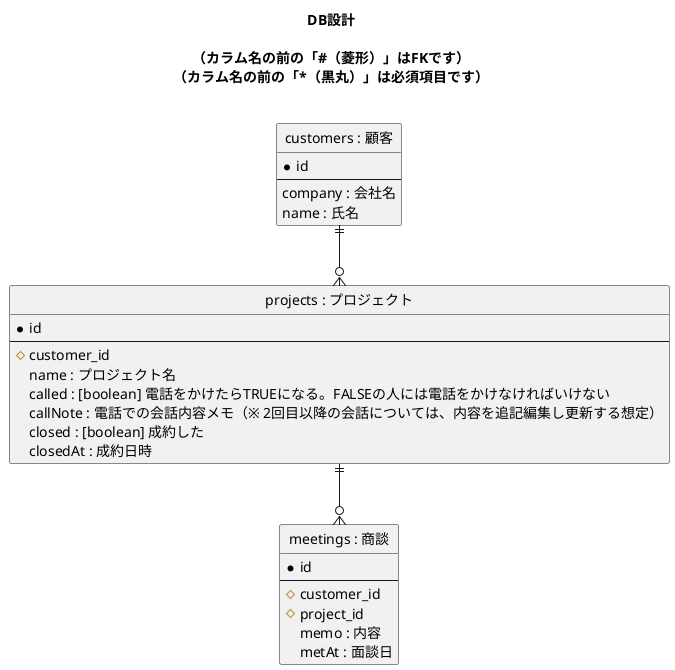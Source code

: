 @startuml

' hide the spot
hide circle

title
DB設計

（カラム名の前の「#（菱形）」はFKです）
（カラム名の前の「*（黒丸）」は必須項目です）

endtitle

entity "customers : 顧客" as customers {
  *id
  --
  company : 会社名
  name : 氏名
}

entity "projects : プロジェクト" as projects {
  *id
  --
  #customer_id
  name : プロジェクト名
  called : [boolean] 電話をかけたらTRUEになる。FALSEの人には電話をかけなければいけない
  callNote : 電話での会話内容メモ（※ 2回目以降の会話については、内容を追記編集し更新する想定）
  closed : [boolean] 成約した
  closedAt : 成約日時
}

entity "meetings : 商談" as meetings {
  *id
  --
  #customer_id
  #project_id
  memo : 内容
  metAt : 面談日
}

customers ||--o{ projects
projects ||--o{ meetings

@enduml
